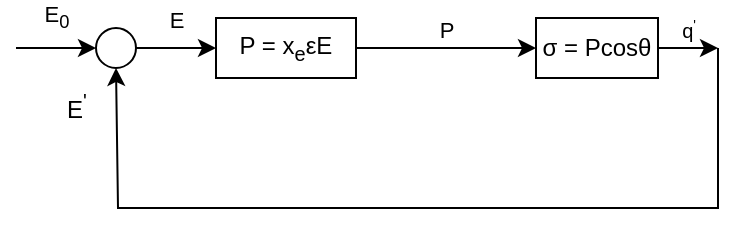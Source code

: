 <mxfile version="17.1.3" type="github">
  <diagram id="C5RBs43oDa-KdzZeNtuy" name="Page-1">
    <mxGraphModel dx="1038" dy="539" grid="1" gridSize="10" guides="1" tooltips="1" connect="1" arrows="1" fold="1" page="1" pageScale="1" pageWidth="827" pageHeight="1169" math="0" shadow="0">
      <root>
        <mxCell id="WIyWlLk6GJQsqaUBKTNV-0" />
        <mxCell id="WIyWlLk6GJQsqaUBKTNV-1" parent="WIyWlLk6GJQsqaUBKTNV-0" />
        <mxCell id="ozhC5gt16nq4LNBgOm_c-1" value="E&lt;sub&gt;0&lt;/sub&gt;" style="endArrow=classic;html=1;rounded=0;verticalAlign=bottom;align=center;entryX=0;entryY=0.5;entryDx=0;entryDy=0;spacing=7;" edge="1" parent="WIyWlLk6GJQsqaUBKTNV-1" target="ozhC5gt16nq4LNBgOm_c-3">
          <mxGeometry width="50" height="50" relative="1" as="geometry">
            <mxPoint x="399" y="280" as="sourcePoint" />
            <mxPoint x="389" y="279.5" as="targetPoint" />
          </mxGeometry>
        </mxCell>
        <mxCell id="ozhC5gt16nq4LNBgOm_c-6" value="E" style="edgeStyle=orthogonalEdgeStyle;rounded=0;orthogonalLoop=1;jettySize=auto;html=1;exitX=1;exitY=0.5;exitDx=0;exitDy=0;verticalAlign=bottom;spacing=7;entryX=0;entryY=0.5;entryDx=0;entryDy=0;align=center;" edge="1" parent="WIyWlLk6GJQsqaUBKTNV-1" source="ozhC5gt16nq4LNBgOm_c-3" target="ozhC5gt16nq4LNBgOm_c-8">
          <mxGeometry relative="1" as="geometry">
            <mxPoint x="499" y="280" as="targetPoint" />
          </mxGeometry>
        </mxCell>
        <mxCell id="ozhC5gt16nq4LNBgOm_c-3" value="" style="ellipse;whiteSpace=wrap;html=1;aspect=fixed;verticalAlign=bottom;spacing=7;align=center;" vertex="1" parent="WIyWlLk6GJQsqaUBKTNV-1">
          <mxGeometry x="439" y="270" width="20" height="20" as="geometry" />
        </mxCell>
        <mxCell id="ozhC5gt16nq4LNBgOm_c-11" value="P" style="edgeStyle=orthogonalEdgeStyle;rounded=0;orthogonalLoop=1;jettySize=auto;html=1;exitX=1;exitY=0.5;exitDx=0;exitDy=0;entryX=0;entryY=0.5;entryDx=0;entryDy=0;verticalAlign=bottom;align=center;" edge="1" parent="WIyWlLk6GJQsqaUBKTNV-1" source="ozhC5gt16nq4LNBgOm_c-8" target="ozhC5gt16nq4LNBgOm_c-15">
          <mxGeometry relative="1" as="geometry">
            <mxPoint x="619" y="280" as="targetPoint" />
          </mxGeometry>
        </mxCell>
        <mxCell id="ozhC5gt16nq4LNBgOm_c-8" value="P = x&lt;sub&gt;e&lt;/sub&gt;εE" style="rounded=0;whiteSpace=wrap;html=1;verticalAlign=middle;align=center;" vertex="1" parent="WIyWlLk6GJQsqaUBKTNV-1">
          <mxGeometry x="499" y="265" width="70" height="30" as="geometry" />
        </mxCell>
        <mxCell id="ozhC5gt16nq4LNBgOm_c-16" value="&lt;font size=&quot;1&quot;&gt;q&lt;/font&gt;&lt;span style=&quot;font-size: 8.333px&quot;&gt;&lt;sup&gt;&#39;&lt;/sup&gt;&lt;/span&gt;" style="edgeStyle=orthogonalEdgeStyle;rounded=0;orthogonalLoop=1;jettySize=auto;html=1;verticalAlign=bottom;align=center;" edge="1" parent="WIyWlLk6GJQsqaUBKTNV-1">
          <mxGeometry relative="1" as="geometry">
            <mxPoint x="750" y="280" as="targetPoint" />
            <mxPoint x="720" y="280" as="sourcePoint" />
          </mxGeometry>
        </mxCell>
        <mxCell id="ozhC5gt16nq4LNBgOm_c-15" value="σ = Pcosθ" style="whiteSpace=wrap;html=1;verticalAlign=middle;align=center;" vertex="1" parent="WIyWlLk6GJQsqaUBKTNV-1">
          <mxGeometry x="659" y="265" width="61" height="30" as="geometry" />
        </mxCell>
        <mxCell id="ozhC5gt16nq4LNBgOm_c-18" value="" style="endArrow=classic;html=1;rounded=0;entryX=0.5;entryY=1;entryDx=0;entryDy=0;verticalAlign=bottom;align=center;" edge="1" parent="WIyWlLk6GJQsqaUBKTNV-1" target="ozhC5gt16nq4LNBgOm_c-3">
          <mxGeometry width="50" height="50" relative="1" as="geometry">
            <mxPoint x="750" y="280" as="sourcePoint" />
            <mxPoint x="410" y="420" as="targetPoint" />
            <Array as="points">
              <mxPoint x="750" y="360" />
              <mxPoint x="600" y="360" />
              <mxPoint x="450" y="360" />
            </Array>
          </mxGeometry>
        </mxCell>
        <mxCell id="ozhC5gt16nq4LNBgOm_c-19" value="E&lt;sup&gt;&#39;&lt;/sup&gt;" style="text;html=1;align=center;verticalAlign=bottom;resizable=0;points=[];autosize=1;strokeColor=none;fillColor=none;" vertex="1" parent="WIyWlLk6GJQsqaUBKTNV-1">
          <mxGeometry x="414" y="300" width="30" height="20" as="geometry" />
        </mxCell>
      </root>
    </mxGraphModel>
  </diagram>
</mxfile>
